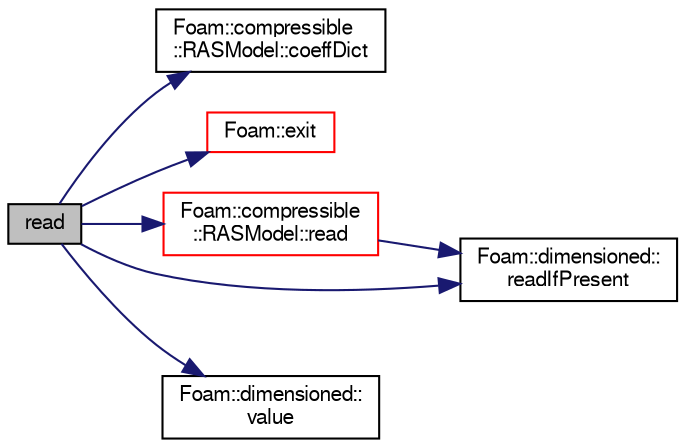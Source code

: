 digraph "read"
{
  bgcolor="transparent";
  edge [fontname="FreeSans",fontsize="10",labelfontname="FreeSans",labelfontsize="10"];
  node [fontname="FreeSans",fontsize="10",shape=record];
  rankdir="LR";
  Node1513 [label="read",height=0.2,width=0.4,color="black", fillcolor="grey75", style="filled", fontcolor="black"];
  Node1513 -> Node1514 [color="midnightblue",fontsize="10",style="solid",fontname="FreeSans"];
  Node1514 [label="Foam::compressible\l::RASModel::coeffDict",height=0.2,width=0.4,color="black",URL="$a30758.html#a200eb13d75fb73a9827b5f5c754e027f",tooltip="Const access to the coefficients dictionary. "];
  Node1513 -> Node1515 [color="midnightblue",fontsize="10",style="solid",fontname="FreeSans"];
  Node1515 [label="Foam::exit",height=0.2,width=0.4,color="red",URL="$a21124.html#a06ca7250d8e89caf05243ec094843642"];
  Node1513 -> Node1562 [color="midnightblue",fontsize="10",style="solid",fontname="FreeSans"];
  Node1562 [label="Foam::compressible\l::RASModel::read",height=0.2,width=0.4,color="red",URL="$a30758.html#af816873151ddb0126e98bb2f914d8ed5",tooltip="Read RASProperties dictionary. "];
  Node1562 -> Node1854 [color="midnightblue",fontsize="10",style="solid",fontname="FreeSans"];
  Node1854 [label="Foam::dimensioned::\lreadIfPresent",height=0.2,width=0.4,color="black",URL="$a26366.html#ae9908fe8be8b23b418bf2ae8987b9abd",tooltip="Update the value of dimensioned<Type> if found in the dictionary. "];
  Node1513 -> Node1854 [color="midnightblue",fontsize="10",style="solid",fontname="FreeSans"];
  Node1513 -> Node1766 [color="midnightblue",fontsize="10",style="solid",fontname="FreeSans"];
  Node1766 [label="Foam::dimensioned::\lvalue",height=0.2,width=0.4,color="black",URL="$a26366.html#a7948200a26c85fc3a83ffa510a91d668",tooltip="Return const reference to value. "];
}
